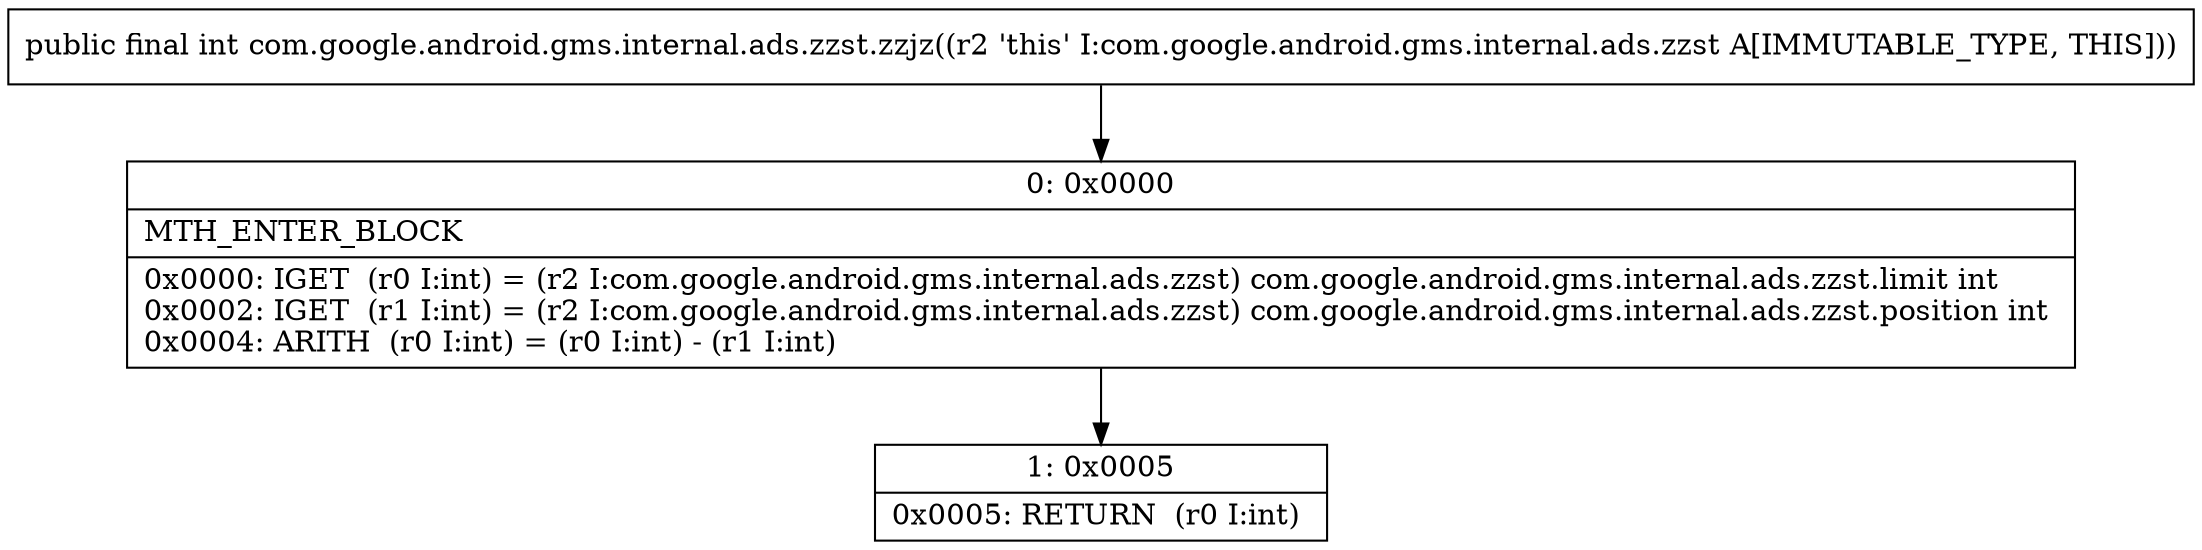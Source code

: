 digraph "CFG forcom.google.android.gms.internal.ads.zzst.zzjz()I" {
Node_0 [shape=record,label="{0\:\ 0x0000|MTH_ENTER_BLOCK\l|0x0000: IGET  (r0 I:int) = (r2 I:com.google.android.gms.internal.ads.zzst) com.google.android.gms.internal.ads.zzst.limit int \l0x0002: IGET  (r1 I:int) = (r2 I:com.google.android.gms.internal.ads.zzst) com.google.android.gms.internal.ads.zzst.position int \l0x0004: ARITH  (r0 I:int) = (r0 I:int) \- (r1 I:int) \l}"];
Node_1 [shape=record,label="{1\:\ 0x0005|0x0005: RETURN  (r0 I:int) \l}"];
MethodNode[shape=record,label="{public final int com.google.android.gms.internal.ads.zzst.zzjz((r2 'this' I:com.google.android.gms.internal.ads.zzst A[IMMUTABLE_TYPE, THIS])) }"];
MethodNode -> Node_0;
Node_0 -> Node_1;
}

